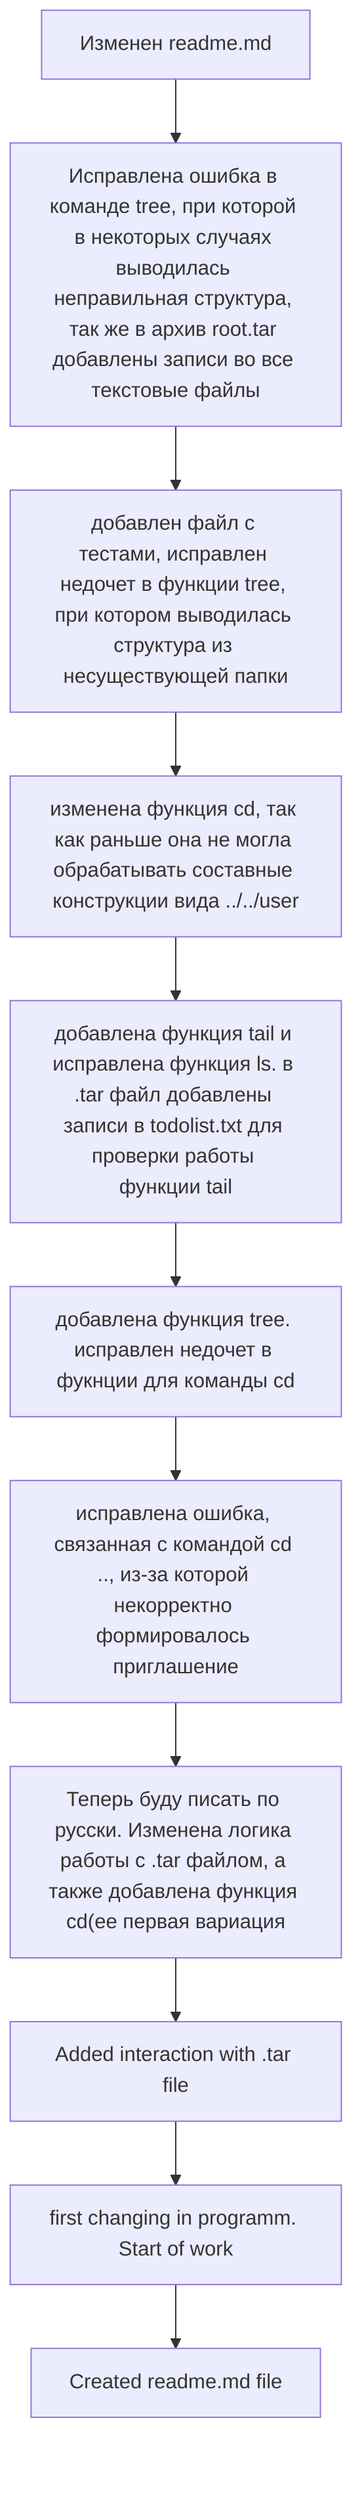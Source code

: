 graph TD
    adbe4b90f822e340dcbb50ce57d6306adc60f024["Изменен readme.md"]
    150cf144e6a375d2a85be849275a156079f800f6["Исправлена ошибка в команде tree, при которой в некоторых случаях выводилась неправильная структура, так же в архив root.tar добавлены записи во все текстовые файлы"]
    0f5ab24da1f54357ab9e1e30e89a9ce25e29622f["добавлен файл с тестами, исправлен недочет в функции tree, при котором выводилась структура из несуществующей папки"]
    ac4bf71e74c6057acad4a0f54502b9039db2f5b2["изменена функция cd, так как раньше она не могла обрабатывать составные конструкции вида ../../user"]
    f55eed0702b0972b54356cce45a7acd69f799bd0["добавлена функция tail и исправлена функция ls. в .tar файл добавлены записи в todolist.txt для проверки работы функции tail"]
    4d6a4e613dec58486b0152c1b6315ef763527c8a["добавлена функция tree. исправлен недочет в фукнции для команды cd"]
    3a2f95e91f4e26f415fd5b7649b1c9ad350013af["исправлена ошибка, связанная с командой cd .., из-за которой некорректно формировалось приглашение"]
    547ecbb477752f5e5539124123a6f6ca47e87886["Теперь буду писать по русски. Изменена логика работы с .tar файлом, а также добавлена функция cd(ее первая вариация"]
    b3f0c0b875363622c451c6913b102e120bc64f9c["Added interaction with .tar file"]
    7da352ebbe1874b7e8ed16ed5091051fdc03b769["first changing in programm. Start of work"]
    48c715a18bfba8a6fe078dae80ef4a6b58bcc401["Created readme.md file"]
    adbe4b90f822e340dcbb50ce57d6306adc60f024 --> 150cf144e6a375d2a85be849275a156079f800f6
    150cf144e6a375d2a85be849275a156079f800f6 --> 0f5ab24da1f54357ab9e1e30e89a9ce25e29622f
    0f5ab24da1f54357ab9e1e30e89a9ce25e29622f --> ac4bf71e74c6057acad4a0f54502b9039db2f5b2
    ac4bf71e74c6057acad4a0f54502b9039db2f5b2 --> f55eed0702b0972b54356cce45a7acd69f799bd0
    f55eed0702b0972b54356cce45a7acd69f799bd0 --> 4d6a4e613dec58486b0152c1b6315ef763527c8a
    4d6a4e613dec58486b0152c1b6315ef763527c8a --> 3a2f95e91f4e26f415fd5b7649b1c9ad350013af
    3a2f95e91f4e26f415fd5b7649b1c9ad350013af --> 547ecbb477752f5e5539124123a6f6ca47e87886
    547ecbb477752f5e5539124123a6f6ca47e87886 --> b3f0c0b875363622c451c6913b102e120bc64f9c
    b3f0c0b875363622c451c6913b102e120bc64f9c --> 7da352ebbe1874b7e8ed16ed5091051fdc03b769
    7da352ebbe1874b7e8ed16ed5091051fdc03b769 --> 48c715a18bfba8a6fe078dae80ef4a6b58bcc401